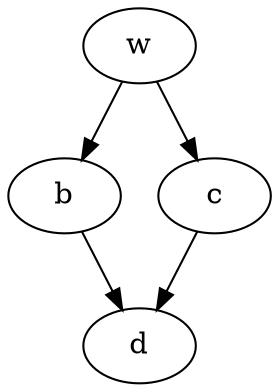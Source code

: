 digraph "example" {
w [Weight=2, colour="white"] ;
b[Weight=3];
w -> b [Weight=1] ;
c [Weight=3] ;
w->c    [Weight=2] ;
d    [Weight = 2 ]   ;
b->d[Weight=2];
c ->d[Weight=1] ;
}